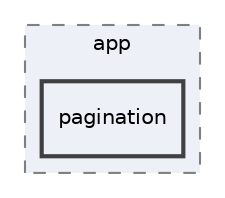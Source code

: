 digraph "/sam/repos/open-source/fmtm/src/backend/app/pagination"
{
 // LATEX_PDF_SIZE
  edge [fontname="Helvetica",fontsize="10",labelfontname="Helvetica",labelfontsize="10"];
  node [fontname="Helvetica",fontsize="10",shape=record];
  compound=true
  subgraph clusterdir_83c7eb4aad812b981700cf0adce5b6de {
    graph [ bgcolor="#edf0f7", pencolor="grey50", style="filled,dashed,", label="app", fontname="Helvetica", fontsize="10", URL="dir_83c7eb4aad812b981700cf0adce5b6de.html"]
  dir_0309c3ef90140845fb35dbcaf91a6f02 [shape=box, label="pagination", style="filled,bold,", fillcolor="#edf0f7", color="grey25", URL="dir_0309c3ef90140845fb35dbcaf91a6f02.html"];
  }
}

